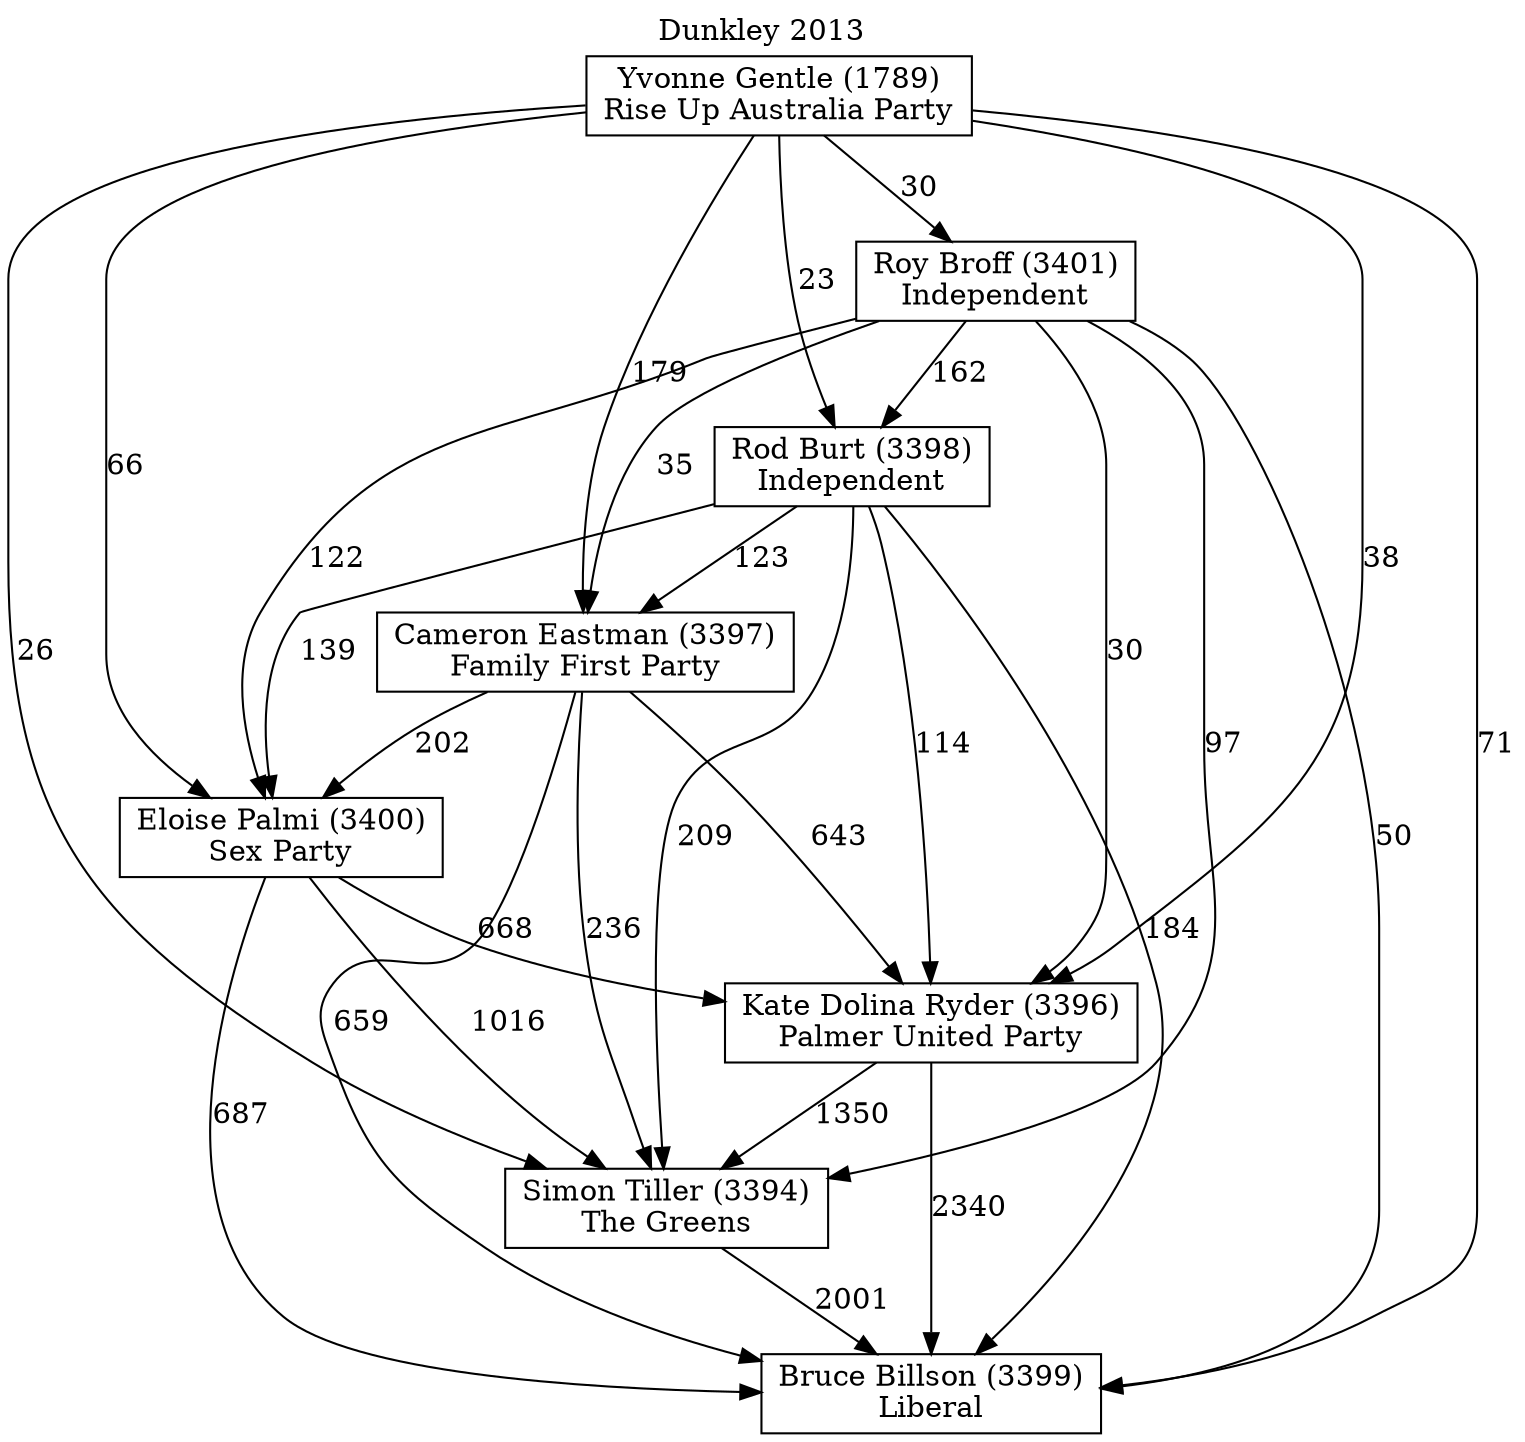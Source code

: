 // House preference flow
digraph "Bruce Billson (3399)_Dunkley_2013" {
	graph [label="Dunkley 2013" labelloc=t mclimit=10]
	node [shape=box]
	"Bruce Billson (3399)" [label="Bruce Billson (3399)
Liberal"]
	"Simon Tiller (3394)" [label="Simon Tiller (3394)
The Greens"]
	"Kate Dolina Ryder (3396)" [label="Kate Dolina Ryder (3396)
Palmer United Party"]
	"Eloise Palmi (3400)" [label="Eloise Palmi (3400)
Sex Party"]
	"Cameron Eastman (3397)" [label="Cameron Eastman (3397)
Family First Party"]
	"Rod Burt (3398)" [label="Rod Burt (3398)
Independent"]
	"Roy Broff (3401)" [label="Roy Broff (3401)
Independent"]
	"Yvonne Gentle (1789)" [label="Yvonne Gentle (1789)
Rise Up Australia Party"]
	"Simon Tiller (3394)" -> "Bruce Billson (3399)" [label=2001]
	"Kate Dolina Ryder (3396)" -> "Simon Tiller (3394)" [label=1350]
	"Eloise Palmi (3400)" -> "Kate Dolina Ryder (3396)" [label=668]
	"Cameron Eastman (3397)" -> "Eloise Palmi (3400)" [label=202]
	"Rod Burt (3398)" -> "Cameron Eastman (3397)" [label=123]
	"Roy Broff (3401)" -> "Rod Burt (3398)" [label=162]
	"Yvonne Gentle (1789)" -> "Roy Broff (3401)" [label=30]
	"Kate Dolina Ryder (3396)" -> "Bruce Billson (3399)" [label=2340]
	"Eloise Palmi (3400)" -> "Bruce Billson (3399)" [label=687]
	"Cameron Eastman (3397)" -> "Bruce Billson (3399)" [label=659]
	"Rod Burt (3398)" -> "Bruce Billson (3399)" [label=184]
	"Roy Broff (3401)" -> "Bruce Billson (3399)" [label=50]
	"Yvonne Gentle (1789)" -> "Bruce Billson (3399)" [label=71]
	"Yvonne Gentle (1789)" -> "Rod Burt (3398)" [label=23]
	"Roy Broff (3401)" -> "Cameron Eastman (3397)" [label=35]
	"Yvonne Gentle (1789)" -> "Cameron Eastman (3397)" [label=179]
	"Rod Burt (3398)" -> "Eloise Palmi (3400)" [label=139]
	"Roy Broff (3401)" -> "Eloise Palmi (3400)" [label=122]
	"Yvonne Gentle (1789)" -> "Eloise Palmi (3400)" [label=66]
	"Cameron Eastman (3397)" -> "Kate Dolina Ryder (3396)" [label=643]
	"Rod Burt (3398)" -> "Kate Dolina Ryder (3396)" [label=114]
	"Roy Broff (3401)" -> "Kate Dolina Ryder (3396)" [label=30]
	"Yvonne Gentle (1789)" -> "Kate Dolina Ryder (3396)" [label=38]
	"Eloise Palmi (3400)" -> "Simon Tiller (3394)" [label=1016]
	"Cameron Eastman (3397)" -> "Simon Tiller (3394)" [label=236]
	"Rod Burt (3398)" -> "Simon Tiller (3394)" [label=209]
	"Roy Broff (3401)" -> "Simon Tiller (3394)" [label=97]
	"Yvonne Gentle (1789)" -> "Simon Tiller (3394)" [label=26]
}
